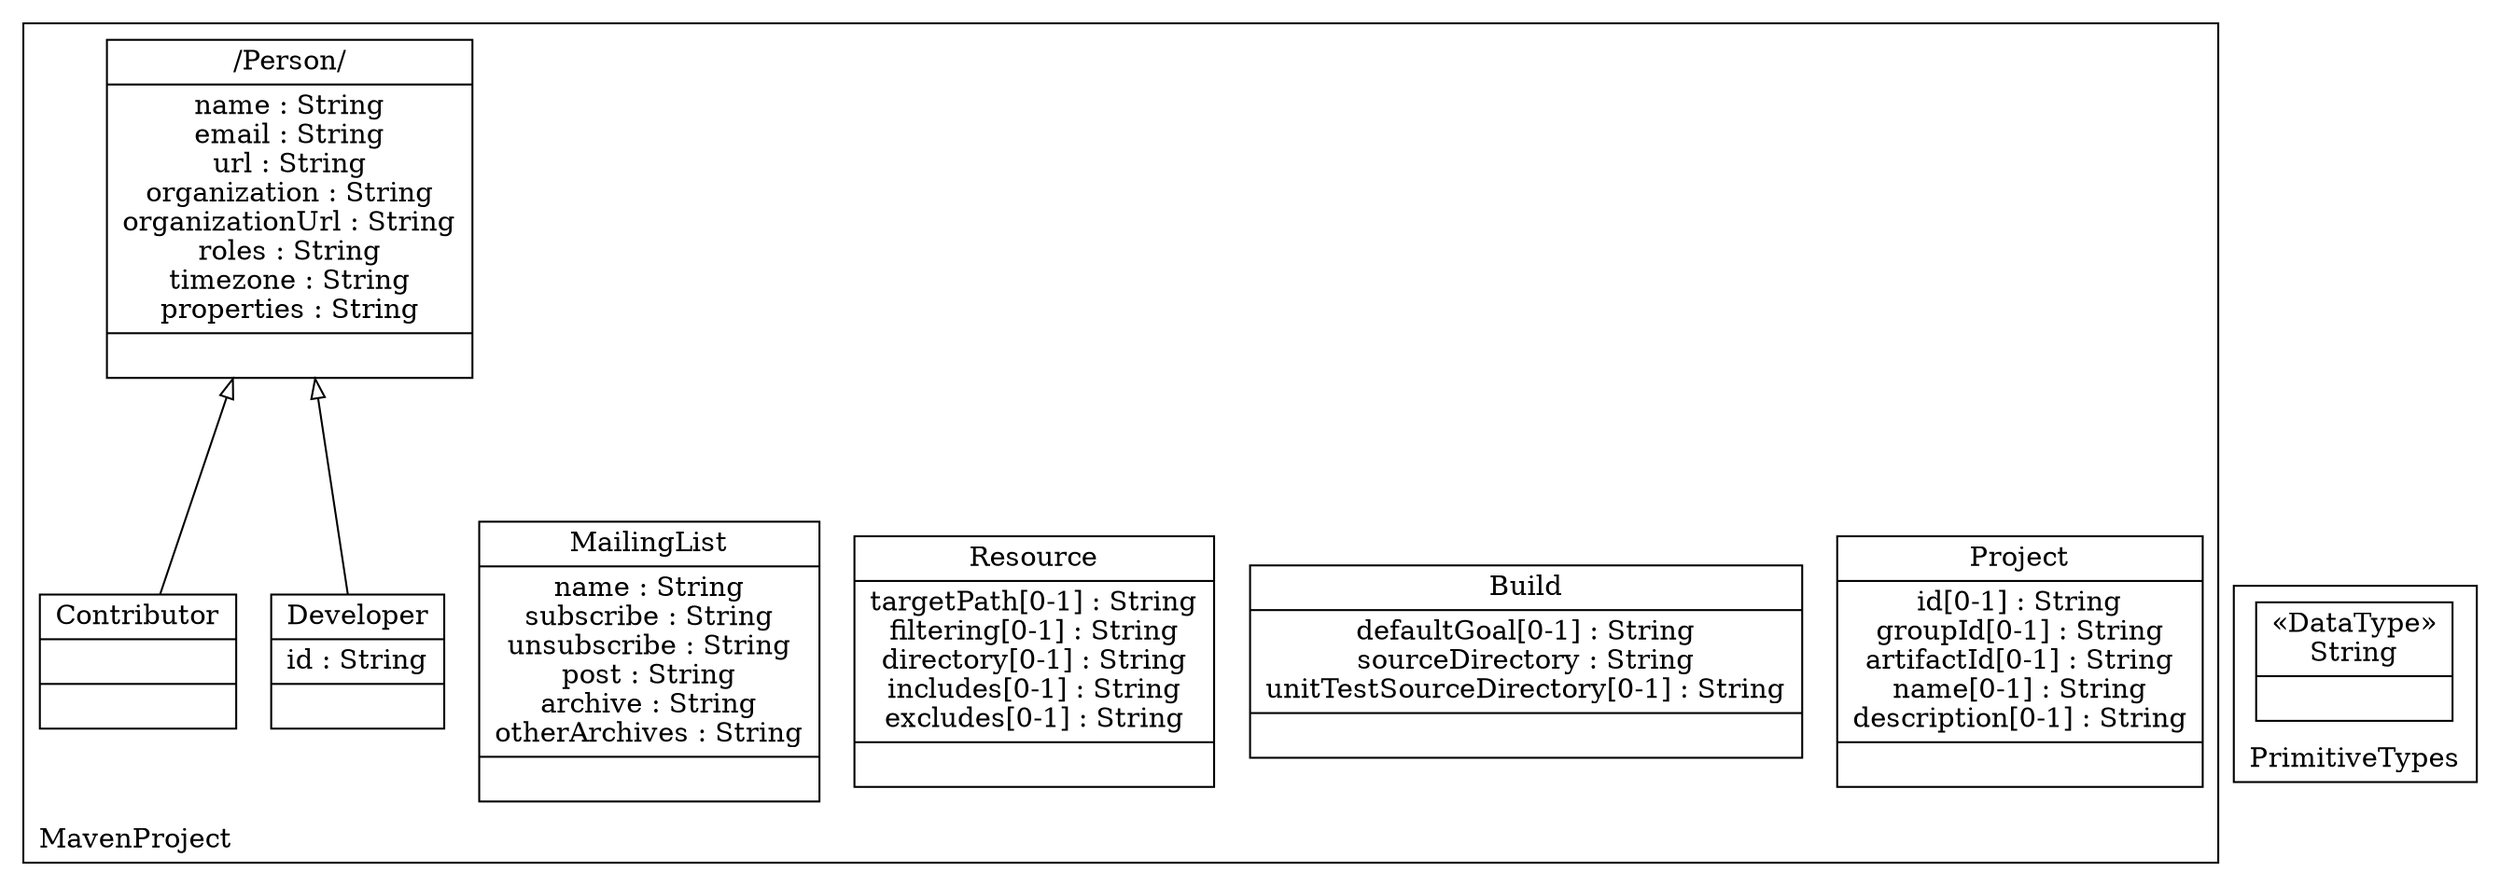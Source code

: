 digraph "KM3 Model in DOT" {
graph[rankdir=BT,labeljust=l,labelloc=t,nodeSep=0.75,compound=true];
 subgraph "cluster_MavenProject"{
labelloc=t
color=black
label=MavenProject
 node[shape=record];
Project[label="{Project|id[0-1] : String\ngroupId[0-1] : String\nartifactId[0-1] : String\nname[0-1] : String\ndescription[0-1] : String| }"]
;
 node[shape=record];
Build[label="{Build|defaultGoal[0-1] : String\nsourceDirectory : String\nunitTestSourceDirectory[0-1] : String| }"]
;
 node[shape=record];
Resource[label="{Resource|targetPath[0-1] : String\nfiltering[0-1] : String\ndirectory[0-1] : String\nincludes[0-1] : String\nexcludes[0-1] : String| }"]
;
 node[shape=record];
MailingList[label="{MailingList|name : String\nsubscribe : String\nunsubscribe : String\npost : String\narchive : String\notherArchives : String| }"]
;
 node[shape=record];
Person[label="{/Person/|name : String\nemail : String\nurl : String\norganization : String\norganizationUrl : String\nroles : String\ntimezone : String\nproperties : String| }"]
;
 node[shape=record];
Developer[label="{Developer|id : String| }"]
 Developer->Person[arrowhead=onormal,group=Person,minlen=2,constraint=true,]
;
 node[shape=record];
Contributor[label="{Contributor| | }"]
 Contributor->Person[arrowhead=onormal,group=Person,minlen=2,constraint=true,]
;

} subgraph "cluster_PrimitiveTypes"{
labelloc=t
color=black
label=PrimitiveTypes
 node[shape=record];
String[label="{&#171;DataType&#187;\nString|}"]
;

}
}